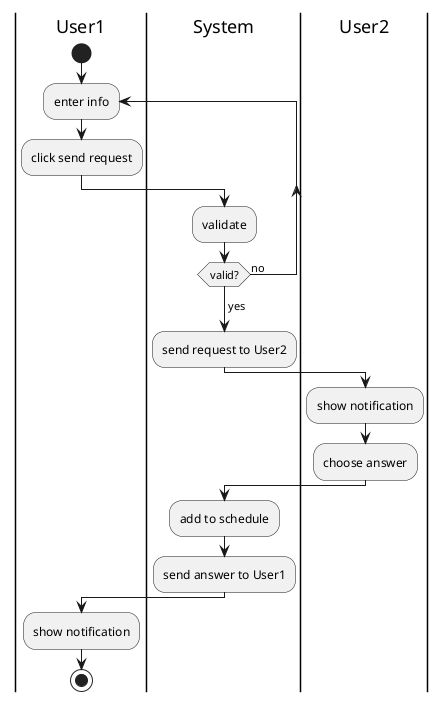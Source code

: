 @startuml
|User1|
start
repeat :enter info;
  :click send request;
  |System|
  :validate;
repeat while (valid?) is (no)
-> yes;
  :send request to User2;
  |User2|
  :show notification;
  :choose answer;
  |System|
  :add to schedule;
  :send answer to User1;
  |User1|
  :show notification;
stop
@enduml
